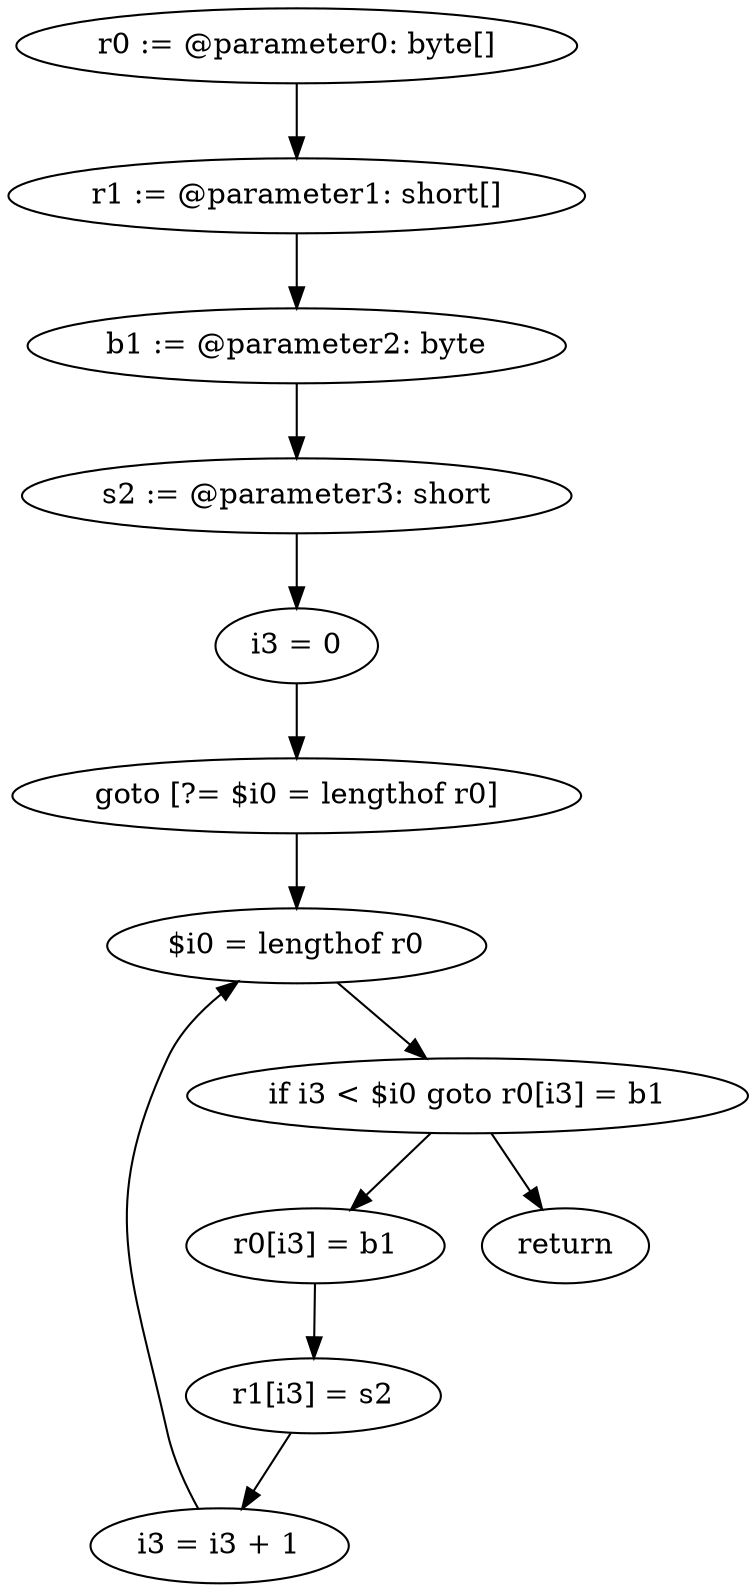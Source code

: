 digraph "unitGraph" {
    "r0 := @parameter0: byte[]"
    "r1 := @parameter1: short[]"
    "b1 := @parameter2: byte"
    "s2 := @parameter3: short"
    "i3 = 0"
    "goto [?= $i0 = lengthof r0]"
    "r0[i3] = b1"
    "r1[i3] = s2"
    "i3 = i3 + 1"
    "$i0 = lengthof r0"
    "if i3 < $i0 goto r0[i3] = b1"
    "return"
    "r0 := @parameter0: byte[]"->"r1 := @parameter1: short[]";
    "r1 := @parameter1: short[]"->"b1 := @parameter2: byte";
    "b1 := @parameter2: byte"->"s2 := @parameter3: short";
    "s2 := @parameter3: short"->"i3 = 0";
    "i3 = 0"->"goto [?= $i0 = lengthof r0]";
    "goto [?= $i0 = lengthof r0]"->"$i0 = lengthof r0";
    "r0[i3] = b1"->"r1[i3] = s2";
    "r1[i3] = s2"->"i3 = i3 + 1";
    "i3 = i3 + 1"->"$i0 = lengthof r0";
    "$i0 = lengthof r0"->"if i3 < $i0 goto r0[i3] = b1";
    "if i3 < $i0 goto r0[i3] = b1"->"return";
    "if i3 < $i0 goto r0[i3] = b1"->"r0[i3] = b1";
}

